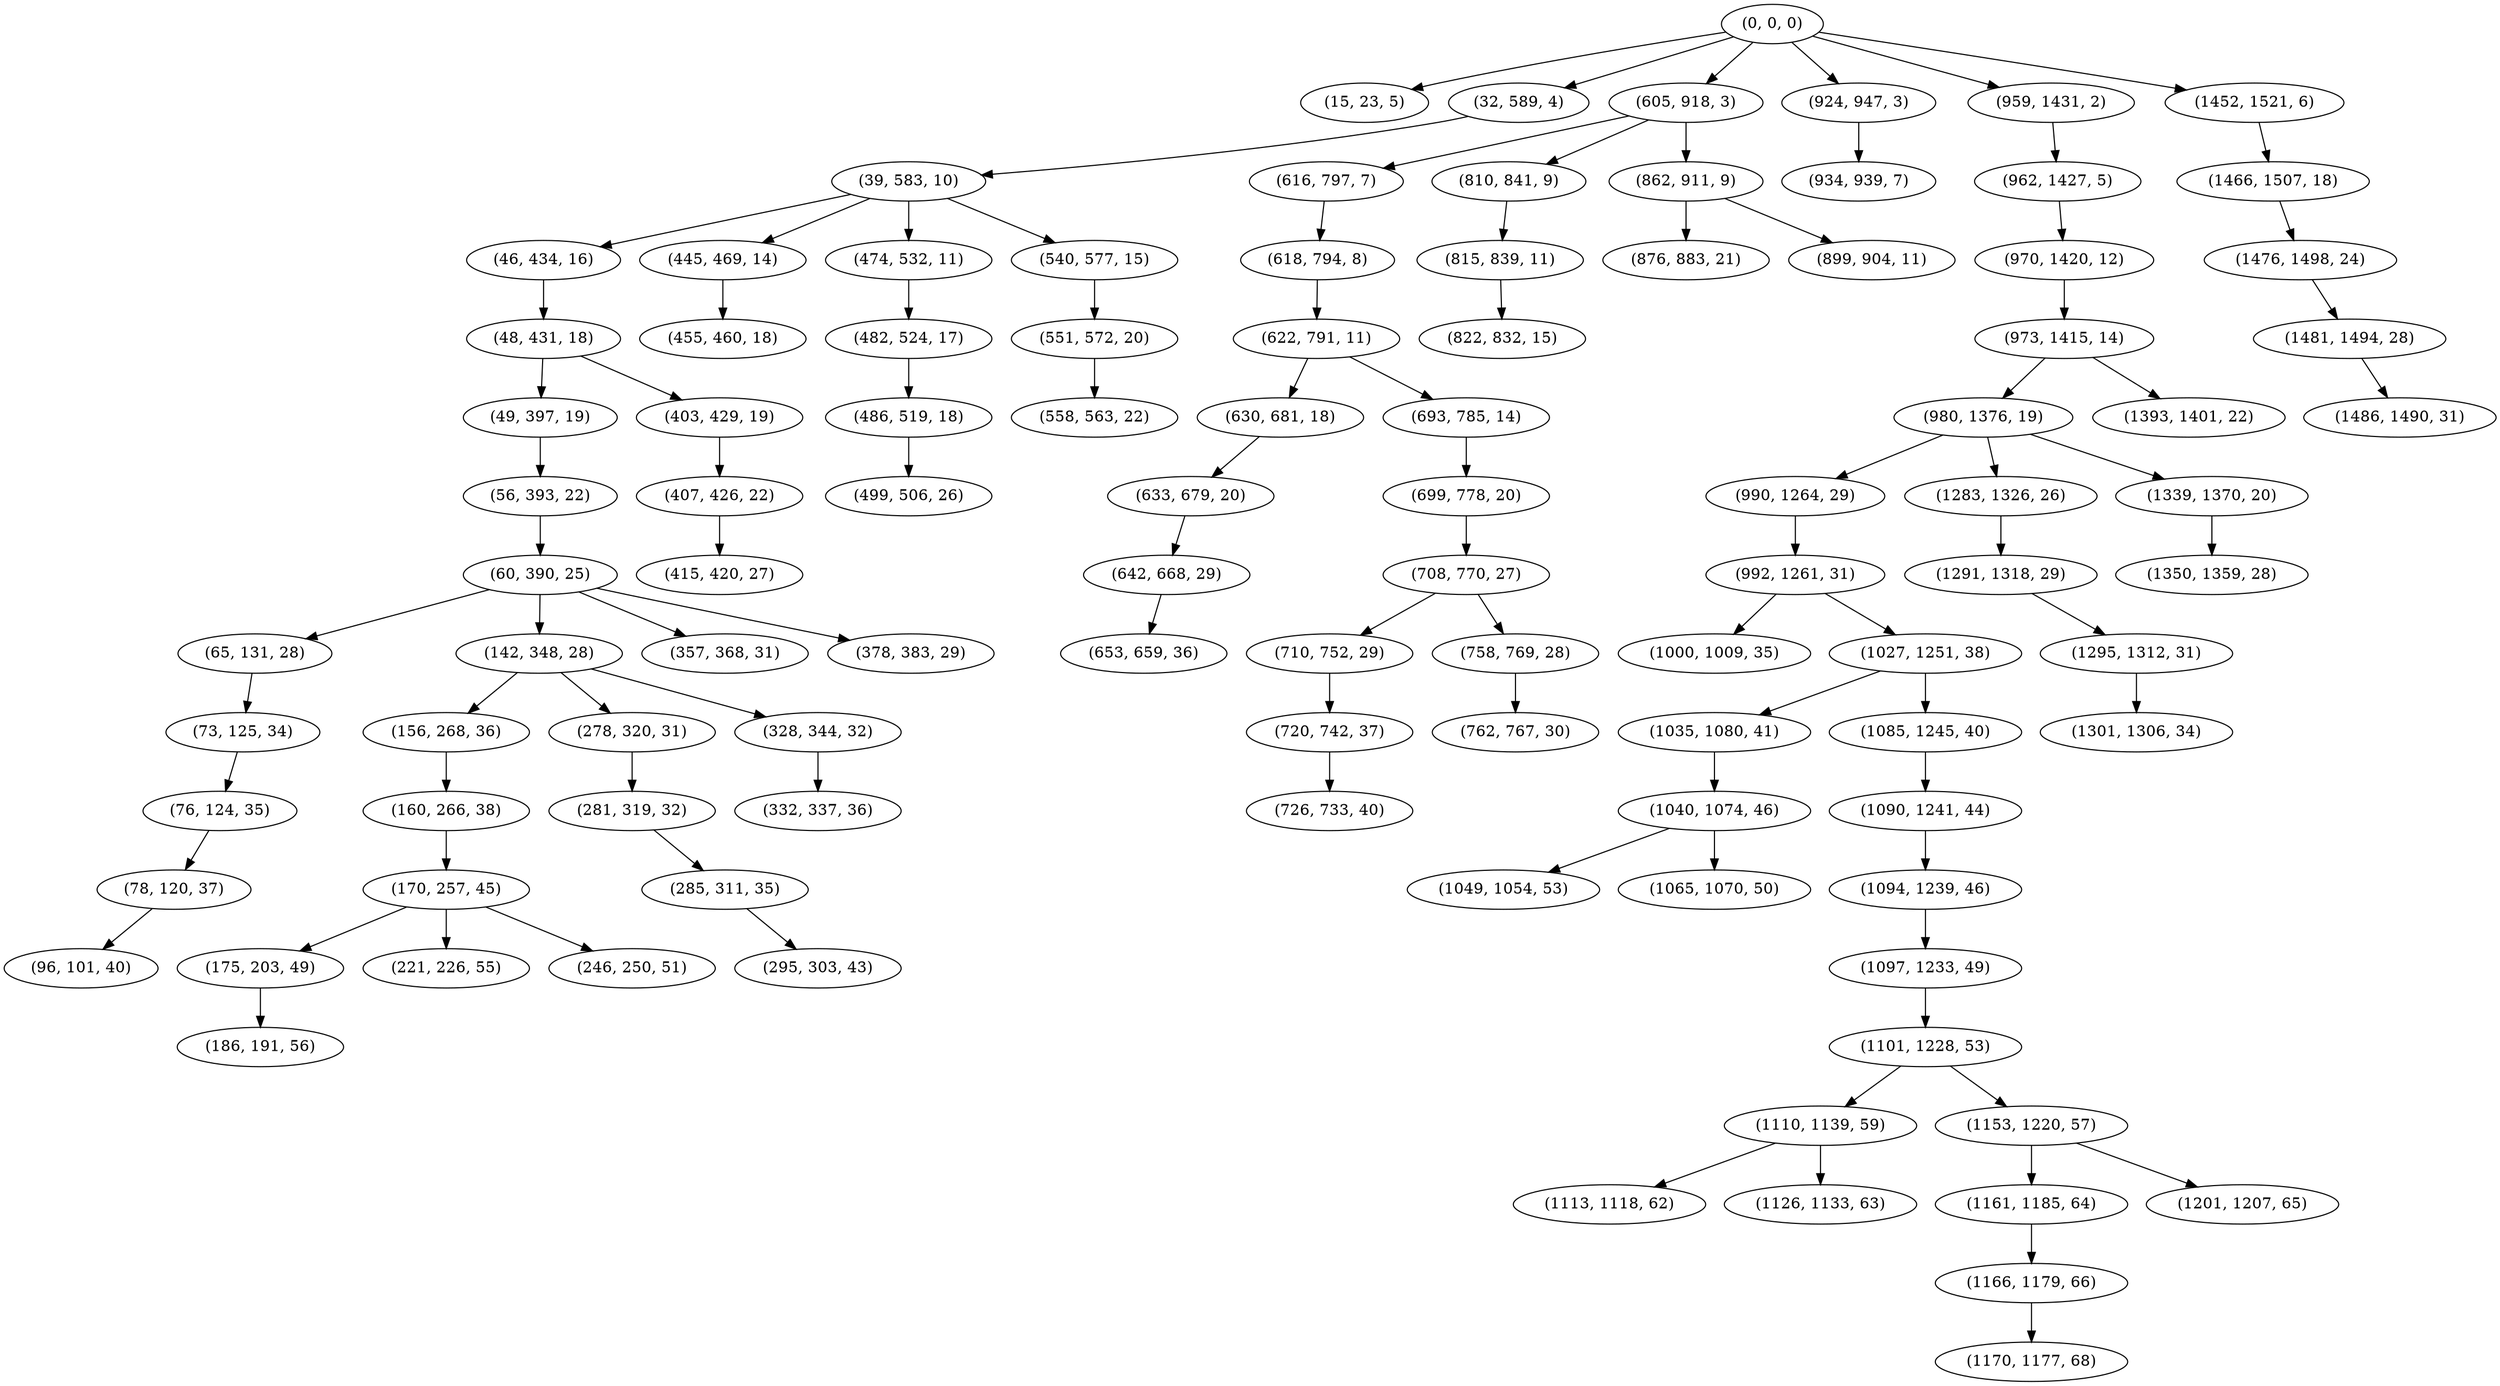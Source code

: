 digraph tree {
    "(0, 0, 0)";
    "(15, 23, 5)";
    "(32, 589, 4)";
    "(39, 583, 10)";
    "(46, 434, 16)";
    "(48, 431, 18)";
    "(49, 397, 19)";
    "(56, 393, 22)";
    "(60, 390, 25)";
    "(65, 131, 28)";
    "(73, 125, 34)";
    "(76, 124, 35)";
    "(78, 120, 37)";
    "(96, 101, 40)";
    "(142, 348, 28)";
    "(156, 268, 36)";
    "(160, 266, 38)";
    "(170, 257, 45)";
    "(175, 203, 49)";
    "(186, 191, 56)";
    "(221, 226, 55)";
    "(246, 250, 51)";
    "(278, 320, 31)";
    "(281, 319, 32)";
    "(285, 311, 35)";
    "(295, 303, 43)";
    "(328, 344, 32)";
    "(332, 337, 36)";
    "(357, 368, 31)";
    "(378, 383, 29)";
    "(403, 429, 19)";
    "(407, 426, 22)";
    "(415, 420, 27)";
    "(445, 469, 14)";
    "(455, 460, 18)";
    "(474, 532, 11)";
    "(482, 524, 17)";
    "(486, 519, 18)";
    "(499, 506, 26)";
    "(540, 577, 15)";
    "(551, 572, 20)";
    "(558, 563, 22)";
    "(605, 918, 3)";
    "(616, 797, 7)";
    "(618, 794, 8)";
    "(622, 791, 11)";
    "(630, 681, 18)";
    "(633, 679, 20)";
    "(642, 668, 29)";
    "(653, 659, 36)";
    "(693, 785, 14)";
    "(699, 778, 20)";
    "(708, 770, 27)";
    "(710, 752, 29)";
    "(720, 742, 37)";
    "(726, 733, 40)";
    "(758, 769, 28)";
    "(762, 767, 30)";
    "(810, 841, 9)";
    "(815, 839, 11)";
    "(822, 832, 15)";
    "(862, 911, 9)";
    "(876, 883, 21)";
    "(899, 904, 11)";
    "(924, 947, 3)";
    "(934, 939, 7)";
    "(959, 1431, 2)";
    "(962, 1427, 5)";
    "(970, 1420, 12)";
    "(973, 1415, 14)";
    "(980, 1376, 19)";
    "(990, 1264, 29)";
    "(992, 1261, 31)";
    "(1000, 1009, 35)";
    "(1027, 1251, 38)";
    "(1035, 1080, 41)";
    "(1040, 1074, 46)";
    "(1049, 1054, 53)";
    "(1065, 1070, 50)";
    "(1085, 1245, 40)";
    "(1090, 1241, 44)";
    "(1094, 1239, 46)";
    "(1097, 1233, 49)";
    "(1101, 1228, 53)";
    "(1110, 1139, 59)";
    "(1113, 1118, 62)";
    "(1126, 1133, 63)";
    "(1153, 1220, 57)";
    "(1161, 1185, 64)";
    "(1166, 1179, 66)";
    "(1170, 1177, 68)";
    "(1201, 1207, 65)";
    "(1283, 1326, 26)";
    "(1291, 1318, 29)";
    "(1295, 1312, 31)";
    "(1301, 1306, 34)";
    "(1339, 1370, 20)";
    "(1350, 1359, 28)";
    "(1393, 1401, 22)";
    "(1452, 1521, 6)";
    "(1466, 1507, 18)";
    "(1476, 1498, 24)";
    "(1481, 1494, 28)";
    "(1486, 1490, 31)";
    "(0, 0, 0)" -> "(15, 23, 5)";
    "(0, 0, 0)" -> "(32, 589, 4)";
    "(0, 0, 0)" -> "(605, 918, 3)";
    "(0, 0, 0)" -> "(924, 947, 3)";
    "(0, 0, 0)" -> "(959, 1431, 2)";
    "(0, 0, 0)" -> "(1452, 1521, 6)";
    "(32, 589, 4)" -> "(39, 583, 10)";
    "(39, 583, 10)" -> "(46, 434, 16)";
    "(39, 583, 10)" -> "(445, 469, 14)";
    "(39, 583, 10)" -> "(474, 532, 11)";
    "(39, 583, 10)" -> "(540, 577, 15)";
    "(46, 434, 16)" -> "(48, 431, 18)";
    "(48, 431, 18)" -> "(49, 397, 19)";
    "(48, 431, 18)" -> "(403, 429, 19)";
    "(49, 397, 19)" -> "(56, 393, 22)";
    "(56, 393, 22)" -> "(60, 390, 25)";
    "(60, 390, 25)" -> "(65, 131, 28)";
    "(60, 390, 25)" -> "(142, 348, 28)";
    "(60, 390, 25)" -> "(357, 368, 31)";
    "(60, 390, 25)" -> "(378, 383, 29)";
    "(65, 131, 28)" -> "(73, 125, 34)";
    "(73, 125, 34)" -> "(76, 124, 35)";
    "(76, 124, 35)" -> "(78, 120, 37)";
    "(78, 120, 37)" -> "(96, 101, 40)";
    "(142, 348, 28)" -> "(156, 268, 36)";
    "(142, 348, 28)" -> "(278, 320, 31)";
    "(142, 348, 28)" -> "(328, 344, 32)";
    "(156, 268, 36)" -> "(160, 266, 38)";
    "(160, 266, 38)" -> "(170, 257, 45)";
    "(170, 257, 45)" -> "(175, 203, 49)";
    "(170, 257, 45)" -> "(221, 226, 55)";
    "(170, 257, 45)" -> "(246, 250, 51)";
    "(175, 203, 49)" -> "(186, 191, 56)";
    "(278, 320, 31)" -> "(281, 319, 32)";
    "(281, 319, 32)" -> "(285, 311, 35)";
    "(285, 311, 35)" -> "(295, 303, 43)";
    "(328, 344, 32)" -> "(332, 337, 36)";
    "(403, 429, 19)" -> "(407, 426, 22)";
    "(407, 426, 22)" -> "(415, 420, 27)";
    "(445, 469, 14)" -> "(455, 460, 18)";
    "(474, 532, 11)" -> "(482, 524, 17)";
    "(482, 524, 17)" -> "(486, 519, 18)";
    "(486, 519, 18)" -> "(499, 506, 26)";
    "(540, 577, 15)" -> "(551, 572, 20)";
    "(551, 572, 20)" -> "(558, 563, 22)";
    "(605, 918, 3)" -> "(616, 797, 7)";
    "(605, 918, 3)" -> "(810, 841, 9)";
    "(605, 918, 3)" -> "(862, 911, 9)";
    "(616, 797, 7)" -> "(618, 794, 8)";
    "(618, 794, 8)" -> "(622, 791, 11)";
    "(622, 791, 11)" -> "(630, 681, 18)";
    "(622, 791, 11)" -> "(693, 785, 14)";
    "(630, 681, 18)" -> "(633, 679, 20)";
    "(633, 679, 20)" -> "(642, 668, 29)";
    "(642, 668, 29)" -> "(653, 659, 36)";
    "(693, 785, 14)" -> "(699, 778, 20)";
    "(699, 778, 20)" -> "(708, 770, 27)";
    "(708, 770, 27)" -> "(710, 752, 29)";
    "(708, 770, 27)" -> "(758, 769, 28)";
    "(710, 752, 29)" -> "(720, 742, 37)";
    "(720, 742, 37)" -> "(726, 733, 40)";
    "(758, 769, 28)" -> "(762, 767, 30)";
    "(810, 841, 9)" -> "(815, 839, 11)";
    "(815, 839, 11)" -> "(822, 832, 15)";
    "(862, 911, 9)" -> "(876, 883, 21)";
    "(862, 911, 9)" -> "(899, 904, 11)";
    "(924, 947, 3)" -> "(934, 939, 7)";
    "(959, 1431, 2)" -> "(962, 1427, 5)";
    "(962, 1427, 5)" -> "(970, 1420, 12)";
    "(970, 1420, 12)" -> "(973, 1415, 14)";
    "(973, 1415, 14)" -> "(980, 1376, 19)";
    "(973, 1415, 14)" -> "(1393, 1401, 22)";
    "(980, 1376, 19)" -> "(990, 1264, 29)";
    "(980, 1376, 19)" -> "(1283, 1326, 26)";
    "(980, 1376, 19)" -> "(1339, 1370, 20)";
    "(990, 1264, 29)" -> "(992, 1261, 31)";
    "(992, 1261, 31)" -> "(1000, 1009, 35)";
    "(992, 1261, 31)" -> "(1027, 1251, 38)";
    "(1027, 1251, 38)" -> "(1035, 1080, 41)";
    "(1027, 1251, 38)" -> "(1085, 1245, 40)";
    "(1035, 1080, 41)" -> "(1040, 1074, 46)";
    "(1040, 1074, 46)" -> "(1049, 1054, 53)";
    "(1040, 1074, 46)" -> "(1065, 1070, 50)";
    "(1085, 1245, 40)" -> "(1090, 1241, 44)";
    "(1090, 1241, 44)" -> "(1094, 1239, 46)";
    "(1094, 1239, 46)" -> "(1097, 1233, 49)";
    "(1097, 1233, 49)" -> "(1101, 1228, 53)";
    "(1101, 1228, 53)" -> "(1110, 1139, 59)";
    "(1101, 1228, 53)" -> "(1153, 1220, 57)";
    "(1110, 1139, 59)" -> "(1113, 1118, 62)";
    "(1110, 1139, 59)" -> "(1126, 1133, 63)";
    "(1153, 1220, 57)" -> "(1161, 1185, 64)";
    "(1153, 1220, 57)" -> "(1201, 1207, 65)";
    "(1161, 1185, 64)" -> "(1166, 1179, 66)";
    "(1166, 1179, 66)" -> "(1170, 1177, 68)";
    "(1283, 1326, 26)" -> "(1291, 1318, 29)";
    "(1291, 1318, 29)" -> "(1295, 1312, 31)";
    "(1295, 1312, 31)" -> "(1301, 1306, 34)";
    "(1339, 1370, 20)" -> "(1350, 1359, 28)";
    "(1452, 1521, 6)" -> "(1466, 1507, 18)";
    "(1466, 1507, 18)" -> "(1476, 1498, 24)";
    "(1476, 1498, 24)" -> "(1481, 1494, 28)";
    "(1481, 1494, 28)" -> "(1486, 1490, 31)";
}
